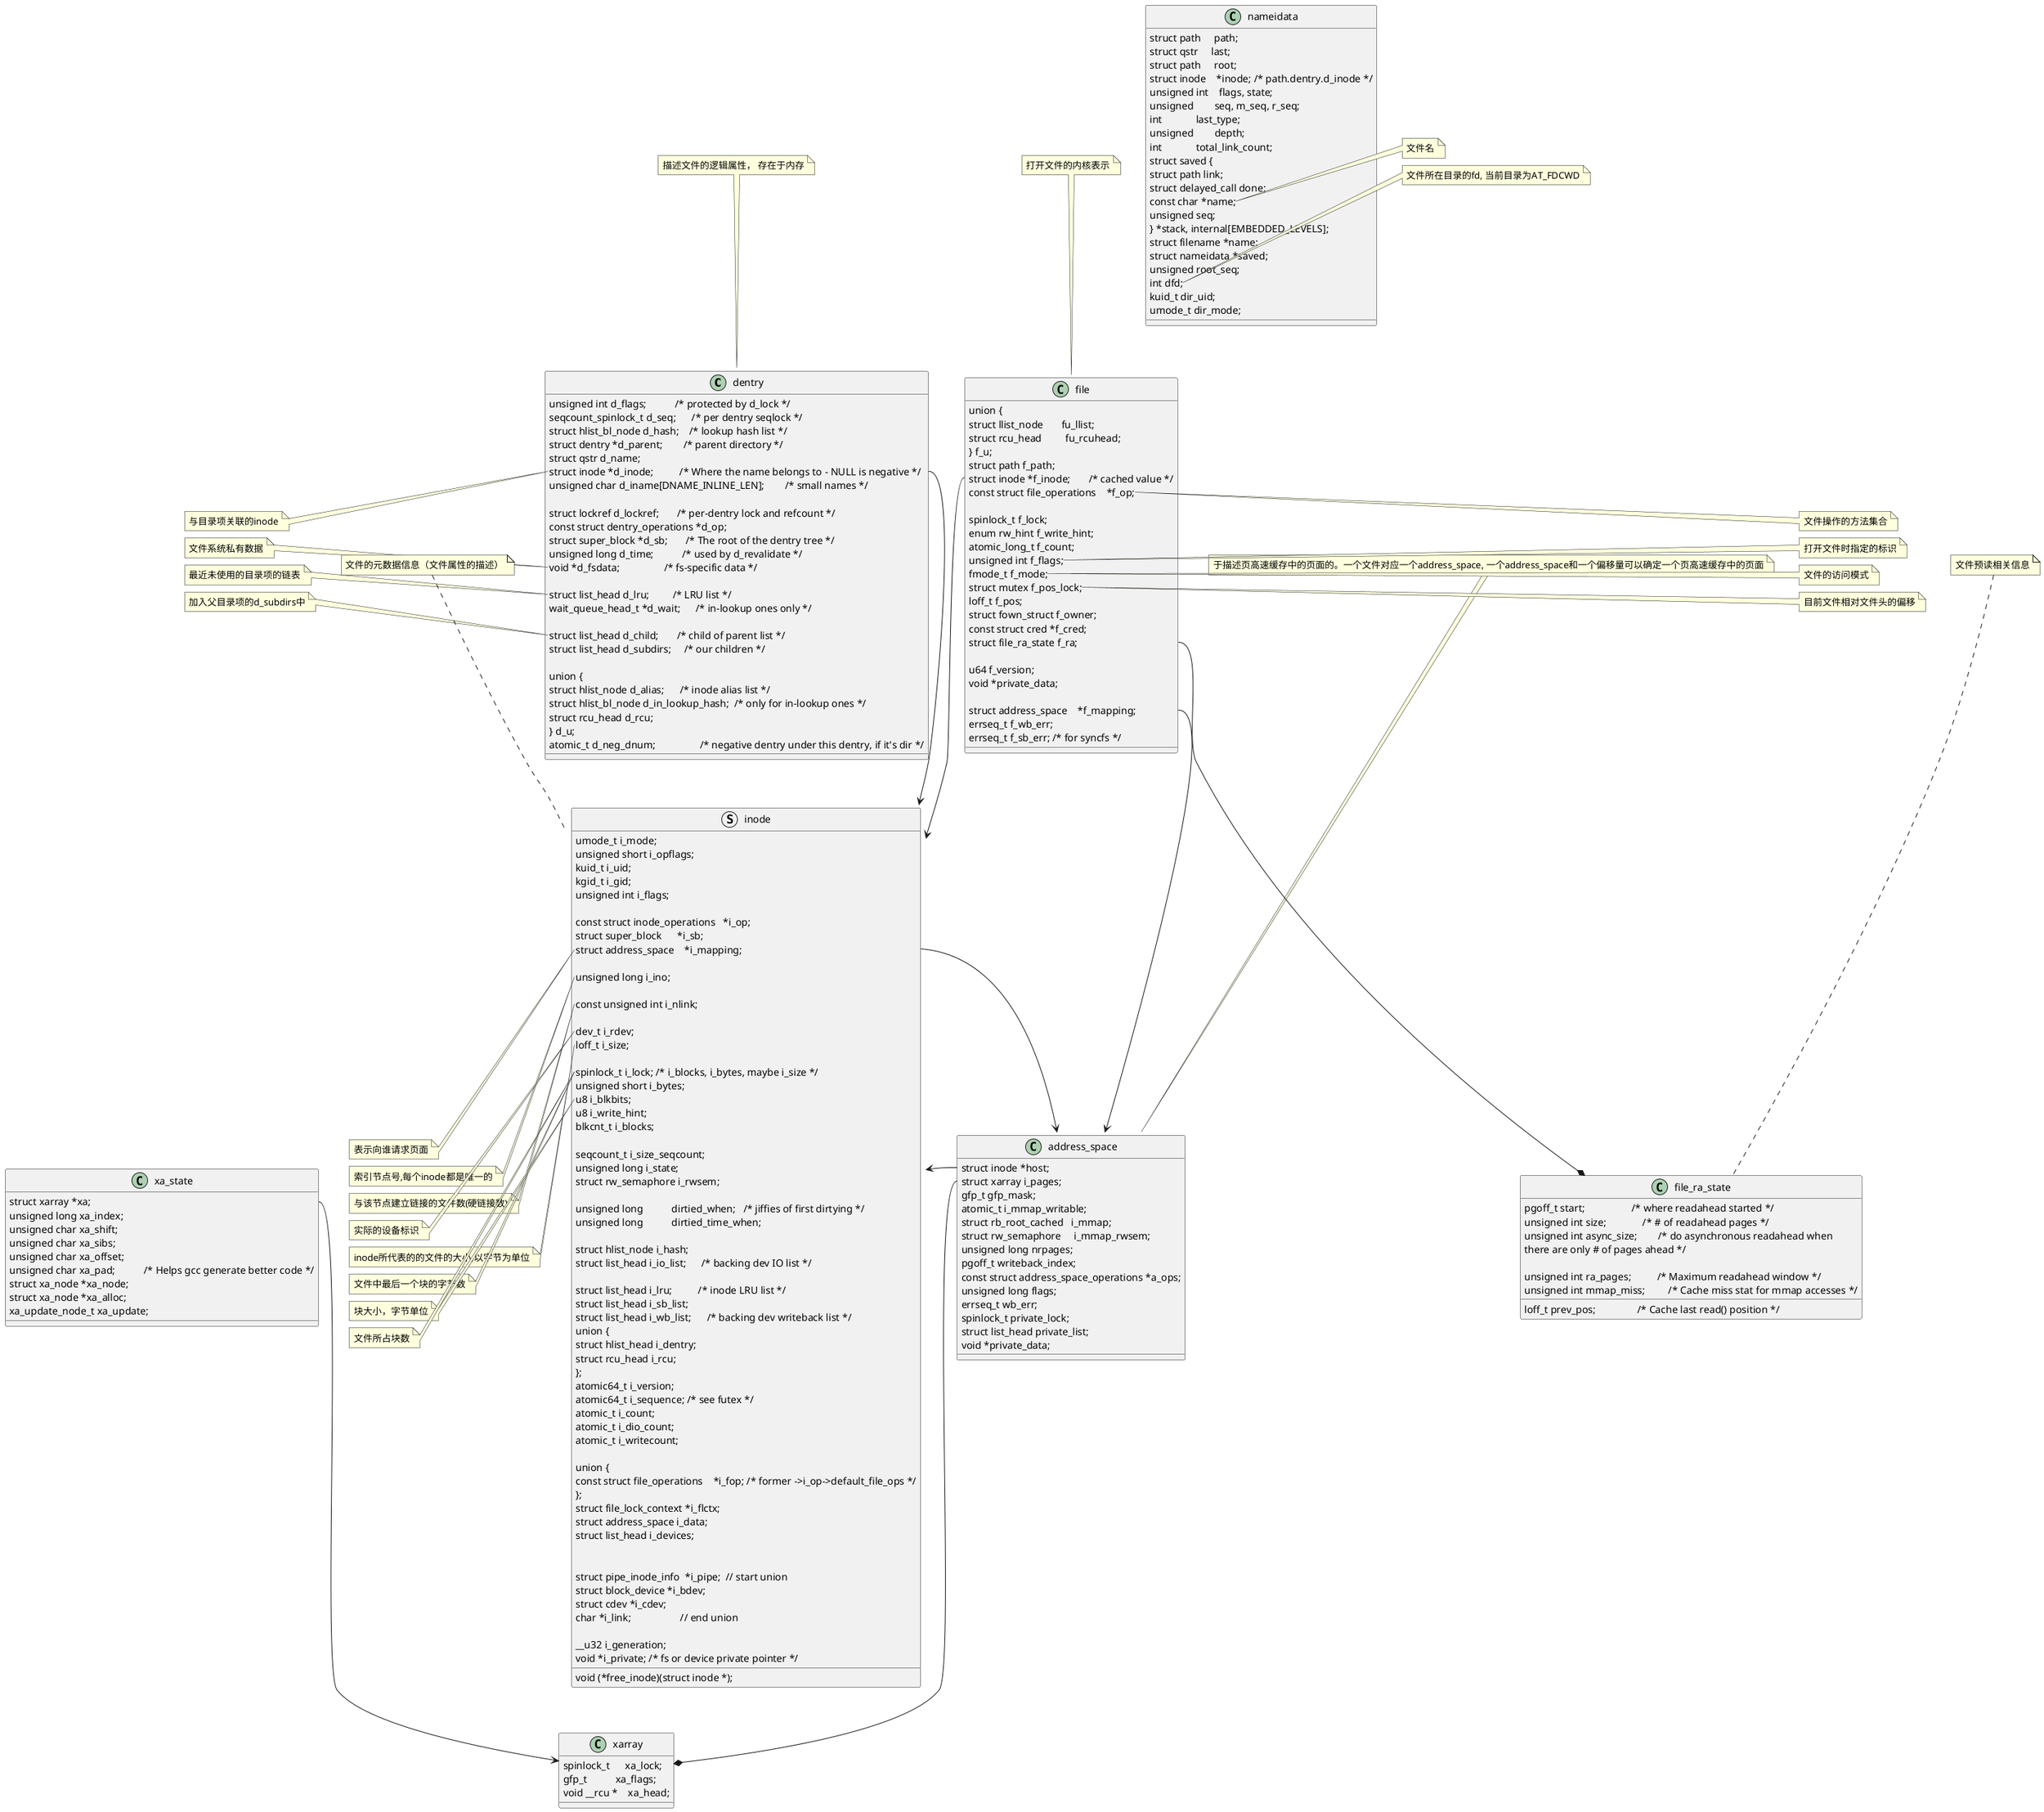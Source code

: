 @startuml

class dentry {
        unsigned int d_flags;           /* protected by d_lock */
        seqcount_spinlock_t d_seq;      /* per dentry seqlock */
        struct hlist_bl_node d_hash;    /* lookup hash list */
        struct dentry *d_parent;        /* parent directory */
        struct qstr d_name;
        struct inode *d_inode;          /* Where the name belongs to - NULL is negative */
        unsigned char d_iname[DNAME_INLINE_LEN];        /* small names */

        struct lockref d_lockref;       /* per-dentry lock and refcount */
        const struct dentry_operations *d_op;
        struct super_block *d_sb;       /* The root of the dentry tree */
        unsigned long d_time;           /* used by d_revalidate */
        void *d_fsdata;                 /* fs-specific data */

        struct list_head d_lru;         /* LRU list */
        wait_queue_head_t *d_wait;      /* in-lookup ones only */

        struct list_head d_child;       /* child of parent list */
        struct list_head d_subdirs;     /* our children */

        union {
                struct hlist_node d_alias;      /* inode alias list */
                struct hlist_bl_node d_in_lookup_hash;  /* only for in-lookup ones */
                struct rcu_head d_rcu;
        } d_u;
        atomic_t d_neg_dnum;                 /* negative dentry under this dentry, if it's dir */

}

note top: 描述文件的逻辑属性， 存在于内存

note left of dentry::d_inode
    与目录项关联的inode
end note

note left of dentry::d_fsdata
    文件系统私有数据
end note

note left of dentry::d_lru
    最近未使用的目录项的链表
end note

note left of dentry::d_child
    加入父目录项的d_subdirs中
end note

class nameidata {
        struct path     path;
        struct qstr     last;
        struct path     root;
        struct inode    *inode; /* path.dentry.d_inode */
        unsigned int    flags, state;
        unsigned        seq, m_seq, r_seq;
        int             last_type;
        unsigned        depth;
        int             total_link_count;
        struct saved {
                struct path link;
                struct delayed_call done;
                const char *name;
                unsigned seq;
        } *stack, internal[EMBEDDED_LEVELS];
        struct filename *name;
        struct nameidata *saved;
        unsigned root_seq;
        int dfd; 
        kuid_t dir_uid;
        umode_t dir_mode;
}

note right of nameidata::name
    当前路径
end note

note right of nameidata::name
    文件名
end note

note right of nameidata::dfd
    文件所在目录的fd, 当前目录为AT_FDCWD
end note

class address_space {
        struct inode *host;
        struct xarray i_pages;
        gfp_t gfp_mask;
        atomic_t i_mmap_writable;
        struct rb_root_cached   i_mmap;
        struct rw_semaphore     i_mmap_rwsem;
        unsigned long nrpages;
        pgoff_t writeback_index;
        const struct address_space_operations *a_ops;
        unsigned long flags;
        errseq_t wb_err;
        spinlock_t private_lock;
        struct list_head private_list;
        void *private_data;
}

note top: 于描述页高速缓存中的页面的。一个文件对应一个address_space, 一个address_space和一个偏移量可以确定一个页高速缓存中的页面

class xarray {
        spinlock_t      xa_lock;
        gfp_t           xa_flags;
        void __rcu *    xa_head;
}


class file {
        union {
                struct llist_node       fu_llist;
                struct rcu_head         fu_rcuhead;
        } f_u;
        struct path f_path;
        struct inode *f_inode;       /* cached value */
        const struct file_operations    *f_op;

        spinlock_t f_lock;
        enum rw_hint f_write_hint;
        atomic_long_t f_count;
        unsigned int f_flags;
        fmode_t f_mode;
        struct mutex f_pos_lock;
        loff_t f_pos;
        struct fown_struct f_owner;
        const struct cred *f_cred;
        struct file_ra_state f_ra;

        u64 f_version;
        void *private_data;

        struct address_space    *f_mapping;
        errseq_t f_wb_err;
        errseq_t f_sb_err; /* for syncfs */
}

note top: 打开文件的内核表示

note right of file::f_op
    文件操作的方法集合
end note

note right of file::f_flags
    打开文件时指定的标识
end note

note right of file::f_mode
    文件的访问模式
end note

note right of file::f_pos
    目前文件相对文件头的偏移
end note

class file_ra_state {
        pgoff_t start;                  /* where readahead started */
        unsigned int size;              /* # of readahead pages */
        unsigned int async_size;        /* do asynchronous readahead when
                                           there are only # of pages ahead */

        unsigned int ra_pages;          /* Maximum readahead window */
        unsigned int mmap_miss;         /* Cache miss stat for mmap accesses */
        loff_t prev_pos;                /* Cache last read() position */
}

note top: 文件预读相关信息 

struct inode {
        umode_t i_mode;
        unsigned short i_opflags;
        kuid_t i_uid;
        kgid_t i_gid;
        unsigned int i_flags;

        const struct inode_operations   *i_op;
        struct super_block      *i_sb;
        struct address_space    *i_mapping;

        unsigned long i_ino;

        const unsigned int i_nlink;

        dev_t i_rdev;
        loff_t i_size;

        spinlock_t i_lock; /* i_blocks, i_bytes, maybe i_size */
        unsigned short i_bytes;
        u8 i_blkbits;
        u8 i_write_hint;
        blkcnt_t i_blocks;

        seqcount_t i_size_seqcount;
        unsigned long i_state;
        struct rw_semaphore i_rwsem;
        
        unsigned long           dirtied_when;   /* jiffies of first dirtying */
        unsigned long           dirtied_time_when;

        struct hlist_node i_hash;
        struct list_head i_io_list;      /* backing dev IO list */

        struct list_head i_lru;          /* inode LRU list */
        struct list_head i_sb_list;
        struct list_head i_wb_list;      /* backing dev writeback list */
        union {
                struct hlist_head i_dentry;
                struct rcu_head i_rcu;
        };
        atomic64_t i_version;
        atomic64_t i_sequence; /* see futex */
        atomic_t i_count;
        atomic_t i_dio_count;
        atomic_t i_writecount;

        union {
                const struct file_operations    *i_fop; /* former ->i_op->default_file_ops */
                void (*free_inode)(struct inode *);
        };
        struct file_lock_context *i_flctx;
        struct address_space i_data;
        struct list_head i_devices;

                
        struct pipe_inode_info  *i_pipe;  // start union
        struct block_device *i_bdev;
        struct cdev *i_cdev;
        char *i_link;                   // end union

        __u32 i_generation;
        void *i_private; /* fs or device private pointer */
}

note top: 文件的元数据信息（文件属性的描述）

note left of inode::i_mapping
    表示向谁请求页面
end note

note left of inode::i_ino
    索引节点号,每个inode都是唯一的
end note

note left of inode::i_nlink
    与该节点建立链接的文件数(硬链接数)
end note

note left of inode::i_rdev
    实际的设备标识
end note

note left of inode::i_size
    inode所代表的的文件的大小,以字节为单位
end note

note left of inode::i_bytes
    文件中最后一个块的字节数
end note

note left of inode::i_blkbits
    块大小，字节单位
end note

note left of inode::i_blocks
    文件所占块数
end note


class xa_state {
        struct xarray *xa;
        unsigned long xa_index;
        unsigned char xa_shift;
        unsigned char xa_sibs;
        unsigned char xa_offset;
        unsigned char xa_pad;           /* Helps gcc generate better code */
        struct xa_node *xa_node;
        struct xa_node *xa_alloc;
        xa_update_node_t xa_update;
}

dentry::d_inode --> inode

file::f_mapping --> address_space
file::f_inode --> inode
file::f_ra --* file_ra_state


inode::i_mapping --> address_space
address_space::host -left-> inode
address_space::i_pages --* xarray


xa_state::xa --> xarray

@enduml
